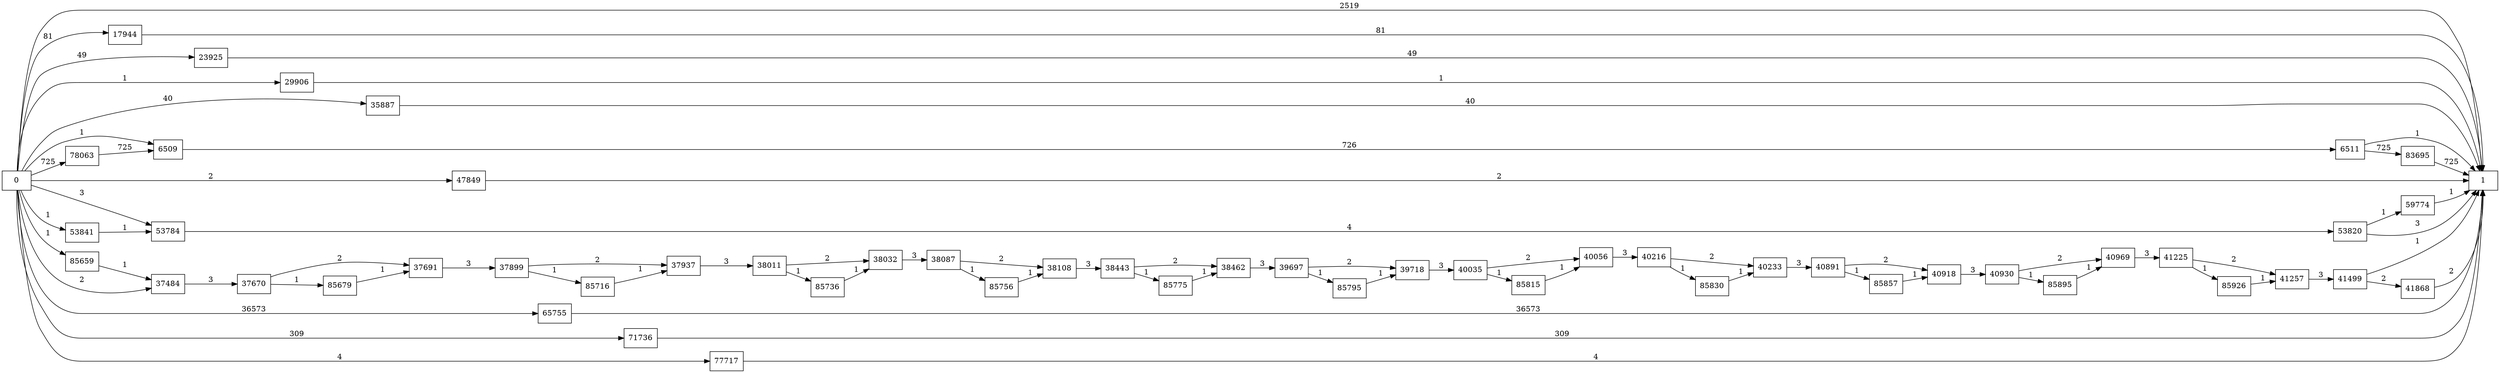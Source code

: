 digraph {
	graph [rankdir=LR]
	node [shape=rectangle]
	6509 -> 6511 [label=726]
	6511 -> 1 [label=1]
	6511 -> 83695 [label=725]
	17944 -> 1 [label=81]
	23925 -> 1 [label=49]
	29906 -> 1 [label=1]
	35887 -> 1 [label=40]
	37484 -> 37670 [label=3]
	37670 -> 37691 [label=2]
	37670 -> 85679 [label=1]
	37691 -> 37899 [label=3]
	37899 -> 37937 [label=2]
	37899 -> 85716 [label=1]
	37937 -> 38011 [label=3]
	38011 -> 38032 [label=2]
	38011 -> 85736 [label=1]
	38032 -> 38087 [label=3]
	38087 -> 38108 [label=2]
	38087 -> 85756 [label=1]
	38108 -> 38443 [label=3]
	38443 -> 38462 [label=2]
	38443 -> 85775 [label=1]
	38462 -> 39697 [label=3]
	39697 -> 39718 [label=2]
	39697 -> 85795 [label=1]
	39718 -> 40035 [label=3]
	40035 -> 40056 [label=2]
	40035 -> 85815 [label=1]
	40056 -> 40216 [label=3]
	40216 -> 40233 [label=2]
	40216 -> 85830 [label=1]
	40233 -> 40891 [label=3]
	40891 -> 40918 [label=2]
	40891 -> 85857 [label=1]
	40918 -> 40930 [label=3]
	40930 -> 40969 [label=2]
	40930 -> 85895 [label=1]
	40969 -> 41225 [label=3]
	41225 -> 41257 [label=2]
	41225 -> 85926 [label=1]
	41257 -> 41499 [label=3]
	41499 -> 1 [label=1]
	41499 -> 41868 [label=2]
	41868 -> 1 [label=2]
	47849 -> 1 [label=2]
	53784 -> 53820 [label=4]
	53820 -> 1 [label=3]
	53820 -> 59774 [label=1]
	53841 -> 53784 [label=1]
	59774 -> 1 [label=1]
	65755 -> 1 [label=36573]
	71736 -> 1 [label=309]
	77717 -> 1 [label=4]
	78063 -> 6509 [label=725]
	83695 -> 1 [label=725]
	85659 -> 37484 [label=1]
	85679 -> 37691 [label=1]
	85716 -> 37937 [label=1]
	85736 -> 38032 [label=1]
	85756 -> 38108 [label=1]
	85775 -> 38462 [label=1]
	85795 -> 39718 [label=1]
	85815 -> 40056 [label=1]
	85830 -> 40233 [label=1]
	85857 -> 40918 [label=1]
	85895 -> 40969 [label=1]
	85926 -> 41257 [label=1]
	0 -> 1 [label=2519]
	0 -> 6509 [label=1]
	0 -> 17944 [label=81]
	0 -> 23925 [label=49]
	0 -> 29906 [label=1]
	0 -> 35887 [label=40]
	0 -> 37484 [label=2]
	0 -> 47849 [label=2]
	0 -> 53784 [label=3]
	0 -> 53841 [label=1]
	0 -> 65755 [label=36573]
	0 -> 71736 [label=309]
	0 -> 77717 [label=4]
	0 -> 78063 [label=725]
	0 -> 85659 [label=1]
}
